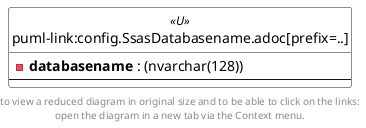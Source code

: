 @startuml
'Left to right direction
top to bottom direction
hide circle
'avoide "." issues:
set namespaceSeparator none


skinparam class {
  BackgroundColor White
  BackgroundColor<<FN>> Yellow
  BackgroundColor<<FS>> Yellow
  BackgroundColor<<FT>> LightGray
  BackgroundColor<<IF>> Yellow
  BackgroundColor<<IS>> Yellow
  BackgroundColor<<P>> Aqua
  BackgroundColor<<PC>> Aqua
  BackgroundColor<<SN>> Yellow
  BackgroundColor<<SO>> SlateBlue
  BackgroundColor<<TF>> LightGray
  BackgroundColor<<TR>> Tomato
  BackgroundColor<<U>> White
  BackgroundColor<<V>> WhiteSmoke
  BackgroundColor<<X>> Aqua
}


entity "puml-link:config.SsasDatabasename.adoc[prefix=..]" as config.SsasDatabasename << U >> {
  - **databasename** : (nvarchar(128))
  --
}


footer
to view a reduced diagram in original size and to be able to click on the links:
open the diagram in a new tab via the Context menu.
end footer

@enduml

